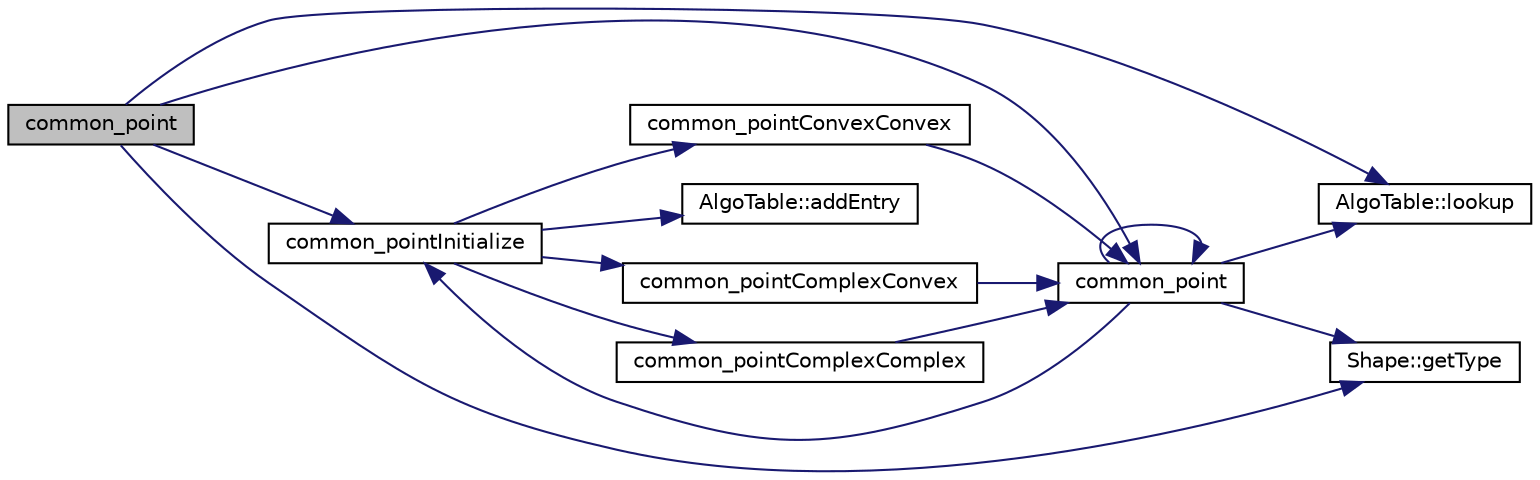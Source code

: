 digraph "common_point"
{
  edge [fontname="Helvetica",fontsize="10",labelfontname="Helvetica",labelfontsize="10"];
  node [fontname="Helvetica",fontsize="10",shape=record];
  rankdir="LR";
  Node1 [label="common_point",height=0.2,width=0.4,color="black", fillcolor="grey75", style="filled", fontcolor="black"];
  Node1 -> Node2 [color="midnightblue",fontsize="10",style="solid",fontname="Helvetica"];
  Node2 [label="common_pointInitialize",height=0.2,width=0.4,color="black", fillcolor="white", style="filled",URL="$_object_8cpp.html#ac520c53f245db41f5de9a3087c18a141"];
  Node2 -> Node3 [color="midnightblue",fontsize="10",style="solid",fontname="Helvetica"];
  Node3 [label="AlgoTable::addEntry",height=0.2,width=0.4,color="black", fillcolor="white", style="filled",URL="$class_algo_table.html#a29b4395ed853b0e1c43e84882e4aa5a1"];
  Node2 -> Node4 [color="midnightblue",fontsize="10",style="solid",fontname="Helvetica"];
  Node4 [label="common_pointConvexConvex",height=0.2,width=0.4,color="black", fillcolor="white", style="filled",URL="$_object_8cpp.html#afcc5cf2ea530492ac8f88825a0029a45"];
  Node4 -> Node5 [color="midnightblue",fontsize="10",style="solid",fontname="Helvetica"];
  Node5 [label="common_point",height=0.2,width=0.4,color="black", fillcolor="white", style="filled",URL="$_object_8cpp.html#af6febcaf19609bdd44c99b0963baaf90"];
  Node5 -> Node2 [color="midnightblue",fontsize="10",style="solid",fontname="Helvetica"];
  Node5 -> Node5 [color="midnightblue",fontsize="10",style="solid",fontname="Helvetica"];
  Node5 -> Node6 [color="midnightblue",fontsize="10",style="solid",fontname="Helvetica"];
  Node6 [label="AlgoTable::lookup",height=0.2,width=0.4,color="black", fillcolor="white", style="filled",URL="$class_algo_table.html#a9ba91be3454a3317a643763090949541"];
  Node5 -> Node7 [color="midnightblue",fontsize="10",style="solid",fontname="Helvetica"];
  Node7 [label="Shape::getType",height=0.2,width=0.4,color="black", fillcolor="white", style="filled",URL="$class_shape.html#a1a4b4fa6764bc94365fec828de08d667"];
  Node2 -> Node8 [color="midnightblue",fontsize="10",style="solid",fontname="Helvetica"];
  Node8 [label="common_pointComplexConvex",height=0.2,width=0.4,color="black", fillcolor="white", style="filled",URL="$_object_8cpp.html#adf217cd8fbcd6c867b62148d6366ee17"];
  Node8 -> Node5 [color="midnightblue",fontsize="10",style="solid",fontname="Helvetica"];
  Node2 -> Node9 [color="midnightblue",fontsize="10",style="solid",fontname="Helvetica"];
  Node9 [label="common_pointComplexComplex",height=0.2,width=0.4,color="black", fillcolor="white", style="filled",URL="$_object_8cpp.html#a20772ced355ccd721441ad5a90d165bd"];
  Node9 -> Node5 [color="midnightblue",fontsize="10",style="solid",fontname="Helvetica"];
  Node1 -> Node5 [color="midnightblue",fontsize="10",style="solid",fontname="Helvetica"];
  Node1 -> Node6 [color="midnightblue",fontsize="10",style="solid",fontname="Helvetica"];
  Node1 -> Node7 [color="midnightblue",fontsize="10",style="solid",fontname="Helvetica"];
}
